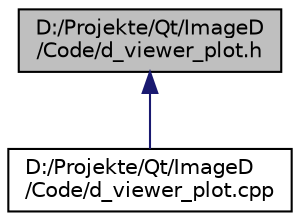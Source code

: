 digraph "D:/Projekte/Qt/ImageD/Code/d_viewer_plot.h"
{
 // LATEX_PDF_SIZE
  edge [fontname="Helvetica",fontsize="10",labelfontname="Helvetica",labelfontsize="10"];
  node [fontname="Helvetica",fontsize="10",shape=record];
  Node1 [label="D:/Projekte/Qt/ImageD\l/Code/d_viewer_plot.h",height=0.2,width=0.4,color="black", fillcolor="grey75", style="filled", fontcolor="black",tooltip=" "];
  Node1 -> Node2 [dir="back",color="midnightblue",fontsize="10",style="solid"];
  Node2 [label="D:/Projekte/Qt/ImageD\l/Code/d_viewer_plot.cpp",height=0.2,width=0.4,color="black", fillcolor="white", style="filled",URL="$d__viewer__plot_8cpp.html",tooltip=" "];
}
